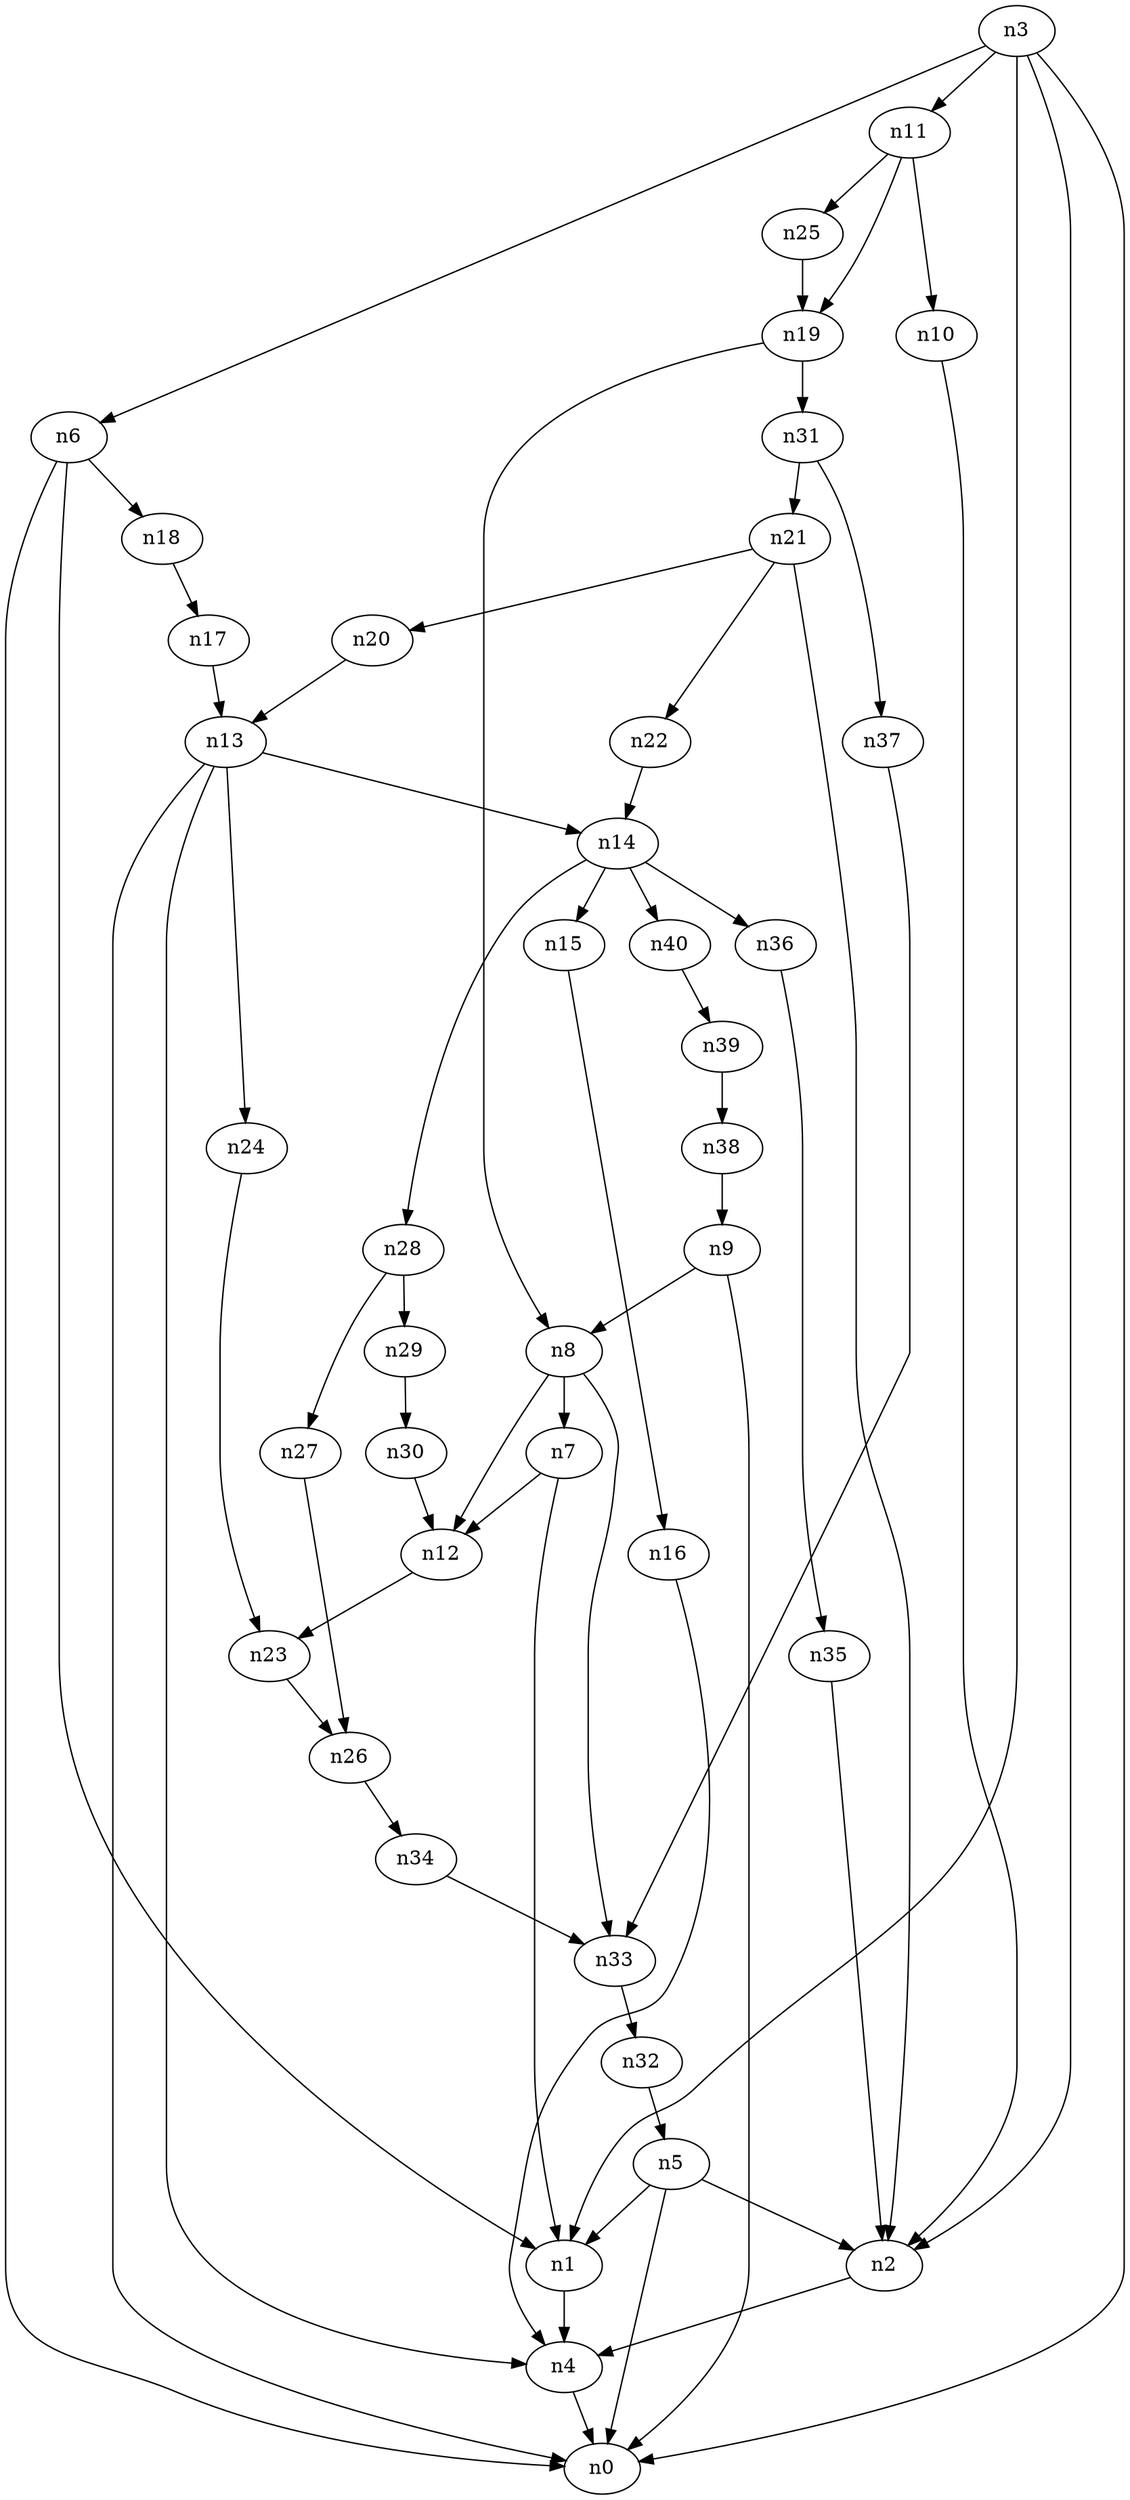 digraph G {
	n1 -> n4	 [_graphml_id=e4];
	n2 -> n4	 [_graphml_id=e7];
	n3 -> n0	 [_graphml_id=e0];
	n3 -> n1	 [_graphml_id=e3];
	n3 -> n2	 [_graphml_id=e6];
	n3 -> n6	 [_graphml_id=e31];
	n3 -> n11	 [_graphml_id=e17];
	n4 -> n0	 [_graphml_id=e1];
	n5 -> n0	 [_graphml_id=e2];
	n5 -> n1	 [_graphml_id=e5];
	n5 -> n2	 [_graphml_id=e8];
	n6 -> n0	 [_graphml_id=e10];
	n6 -> n1	 [_graphml_id=e9];
	n6 -> n18	 [_graphml_id=e28];
	n7 -> n1	 [_graphml_id=e11];
	n7 -> n12	 [_graphml_id=e18];
	n8 -> n7	 [_graphml_id=e12];
	n8 -> n12	 [_graphml_id=e19];
	n8 -> n33	 [_graphml_id=e60];
	n9 -> n0	 [_graphml_id=e14];
	n9 -> n8	 [_graphml_id=e13];
	n10 -> n2	 [_graphml_id=e15];
	n11 -> n10	 [_graphml_id=e16];
	n11 -> n19	 [_graphml_id=e29];
	n11 -> n25	 [_graphml_id=e40];
	n12 -> n23	 [_graphml_id=e36];
	n13 -> n0	 [_graphml_id=e21];
	n13 -> n4	 [_graphml_id=e20];
	n13 -> n14	 [_graphml_id=e22];
	n13 -> n24	 [_graphml_id=e38];
	n14 -> n15	 [_graphml_id=e23];
	n14 -> n28	 [_graphml_id=e45];
	n14 -> n36	 [_graphml_id=e57];
	n14 -> n40	 [_graphml_id=e64];
	n15 -> n16	 [_graphml_id=e24];
	n16 -> n4	 [_graphml_id=e25];
	n17 -> n13	 [_graphml_id=e26];
	n18 -> n17	 [_graphml_id=e27];
	n19 -> n8	 [_graphml_id=e30];
	n19 -> n31	 [_graphml_id=e50];
	n20 -> n13	 [_graphml_id=e32];
	n21 -> n2	 [_graphml_id=e41];
	n21 -> n20	 [_graphml_id=e33];
	n21 -> n22	 [_graphml_id=e34];
	n22 -> n14	 [_graphml_id=e35];
	n23 -> n26	 [_graphml_id=e42];
	n24 -> n23	 [_graphml_id=e37];
	n25 -> n19	 [_graphml_id=e39];
	n26 -> n34	 [_graphml_id=e54];
	n27 -> n26	 [_graphml_id=e43];
	n28 -> n27	 [_graphml_id=e44];
	n28 -> n29	 [_graphml_id=e46];
	n29 -> n30	 [_graphml_id=e47];
	n30 -> n12	 [_graphml_id=e48];
	n31 -> n21	 [_graphml_id=e49];
	n31 -> n37	 [_graphml_id=e58];
	n32 -> n5	 [_graphml_id=e51];
	n33 -> n32	 [_graphml_id=e52];
	n34 -> n33	 [_graphml_id=e53];
	n35 -> n2	 [_graphml_id=e55];
	n36 -> n35	 [_graphml_id=e56];
	n37 -> n33	 [_graphml_id=e59];
	n38 -> n9	 [_graphml_id=e61];
	n39 -> n38	 [_graphml_id=e62];
	n40 -> n39	 [_graphml_id=e63];
}

